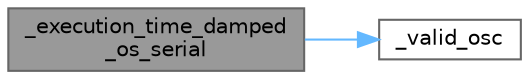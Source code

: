 digraph "_execution_time_damped_os_serial"
{
 // LATEX_PDF_SIZE
  bgcolor="transparent";
  edge [fontname=Helvetica,fontsize=10,labelfontname=Helvetica,labelfontsize=10];
  node [fontname=Helvetica,fontsize=10,shape=box,height=0.2,width=0.4];
  rankdir="LR";
  Node1 [id="Node000001",label="_execution_time_damped\l_os_serial",height=0.2,width=0.4,color="gray40", fillcolor="grey60", style="filled", fontcolor="black",tooltip="This function calculates execution time of simulating simple harmonic motion (Simple Spring Motion) u..."];
  Node1 -> Node2 [id="edge1_Node000001_Node000002",color="steelblue1",style="solid",tooltip=" "];
  Node2 [id="Node000002",label="_valid_osc",height=0.2,width=0.4,color="grey40", fillcolor="white", style="filled",URL="$utils_8c.html#a3a8c7c54bec29f705c3548852c58fc05",tooltip=" "];
}

